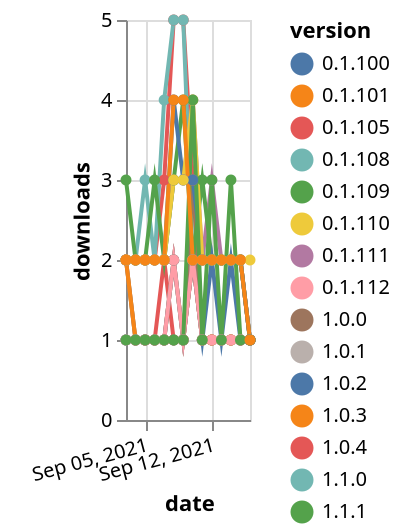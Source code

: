 {"$schema": "https://vega.github.io/schema/vega-lite/v5.json", "description": "A simple bar chart with embedded data.", "data": {"values": [{"date": "2021-09-03", "total": 197, "delta": 1, "version": "1.0.4"}, {"date": "2021-09-04", "total": 198, "delta": 1, "version": "1.0.4"}, {"date": "2021-09-05", "total": 199, "delta": 1, "version": "1.0.4"}, {"date": "2021-09-06", "total": 200, "delta": 1, "version": "1.0.4"}, {"date": "2021-09-07", "total": 202, "delta": 2, "version": "1.0.4"}, {"date": "2021-09-08", "total": 203, "delta": 1, "version": "1.0.4"}, {"date": "2021-09-09", "total": 204, "delta": 1, "version": "1.0.4"}, {"date": "2021-09-10", "total": 206, "delta": 2, "version": "1.0.4"}, {"date": "2021-09-11", "total": 207, "delta": 1, "version": "1.0.4"}, {"date": "2021-09-12", "total": 208, "delta": 1, "version": "1.0.4"}, {"date": "2021-09-13", "total": 209, "delta": 1, "version": "1.0.4"}, {"date": "2021-09-14", "total": 210, "delta": 1, "version": "1.0.4"}, {"date": "2021-09-15", "total": 211, "delta": 1, "version": "1.0.4"}, {"date": "2021-09-16", "total": 212, "delta": 1, "version": "1.0.4"}, {"date": "2021-09-03", "total": 178, "delta": 1, "version": "1.1.0"}, {"date": "2021-09-04", "total": 179, "delta": 1, "version": "1.1.0"}, {"date": "2021-09-05", "total": 180, "delta": 1, "version": "1.1.0"}, {"date": "2021-09-06", "total": 181, "delta": 1, "version": "1.1.0"}, {"date": "2021-09-07", "total": 182, "delta": 1, "version": "1.1.0"}, {"date": "2021-09-08", "total": 183, "delta": 1, "version": "1.1.0"}, {"date": "2021-09-09", "total": 184, "delta": 1, "version": "1.1.0"}, {"date": "2021-09-10", "total": 187, "delta": 3, "version": "1.1.0"}, {"date": "2021-09-11", "total": 188, "delta": 1, "version": "1.1.0"}, {"date": "2021-09-12", "total": 189, "delta": 1, "version": "1.1.0"}, {"date": "2021-09-13", "total": 190, "delta": 1, "version": "1.1.0"}, {"date": "2021-09-14", "total": 191, "delta": 1, "version": "1.1.0"}, {"date": "2021-09-15", "total": 192, "delta": 1, "version": "1.1.0"}, {"date": "2021-09-16", "total": 193, "delta": 1, "version": "1.1.0"}, {"date": "2021-09-03", "total": 2520, "delta": 2, "version": "0.1.105"}, {"date": "2021-09-04", "total": 2522, "delta": 2, "version": "0.1.105"}, {"date": "2021-09-05", "total": 2524, "delta": 2, "version": "0.1.105"}, {"date": "2021-09-06", "total": 2526, "delta": 2, "version": "0.1.105"}, {"date": "2021-09-07", "total": 2529, "delta": 3, "version": "0.1.105"}, {"date": "2021-09-08", "total": 2534, "delta": 5, "version": "0.1.105"}, {"date": "2021-09-09", "total": 2539, "delta": 5, "version": "0.1.105"}, {"date": "2021-09-10", "total": 2542, "delta": 3, "version": "0.1.105"}, {"date": "2021-09-11", "total": 2544, "delta": 2, "version": "0.1.105"}, {"date": "2021-09-12", "total": 2546, "delta": 2, "version": "0.1.105"}, {"date": "2021-09-13", "total": 2548, "delta": 2, "version": "0.1.105"}, {"date": "2021-09-14", "total": 2550, "delta": 2, "version": "0.1.105"}, {"date": "2021-09-15", "total": 2552, "delta": 2, "version": "0.1.105"}, {"date": "2021-09-16", "total": 2553, "delta": 1, "version": "0.1.105"}, {"date": "2021-09-03", "total": 191, "delta": 2, "version": "1.0.1"}, {"date": "2021-09-04", "total": 192, "delta": 1, "version": "1.0.1"}, {"date": "2021-09-05", "total": 193, "delta": 1, "version": "1.0.1"}, {"date": "2021-09-06", "total": 194, "delta": 1, "version": "1.0.1"}, {"date": "2021-09-07", "total": 195, "delta": 1, "version": "1.0.1"}, {"date": "2021-09-08", "total": 197, "delta": 2, "version": "1.0.1"}, {"date": "2021-09-09", "total": 198, "delta": 1, "version": "1.0.1"}, {"date": "2021-09-10", "total": 200, "delta": 2, "version": "1.0.1"}, {"date": "2021-09-11", "total": 201, "delta": 1, "version": "1.0.1"}, {"date": "2021-09-12", "total": 202, "delta": 1, "version": "1.0.1"}, {"date": "2021-09-13", "total": 203, "delta": 1, "version": "1.0.1"}, {"date": "2021-09-14", "total": 204, "delta": 1, "version": "1.0.1"}, {"date": "2021-09-15", "total": 205, "delta": 1, "version": "1.0.1"}, {"date": "2021-09-16", "total": 206, "delta": 1, "version": "1.0.1"}, {"date": "2021-09-03", "total": 2508, "delta": 2, "version": "0.1.108"}, {"date": "2021-09-04", "total": 2510, "delta": 2, "version": "0.1.108"}, {"date": "2021-09-05", "total": 2513, "delta": 3, "version": "0.1.108"}, {"date": "2021-09-06", "total": 2515, "delta": 2, "version": "0.1.108"}, {"date": "2021-09-07", "total": 2519, "delta": 4, "version": "0.1.108"}, {"date": "2021-09-08", "total": 2524, "delta": 5, "version": "0.1.108"}, {"date": "2021-09-09", "total": 2529, "delta": 5, "version": "0.1.108"}, {"date": "2021-09-10", "total": 2531, "delta": 2, "version": "0.1.108"}, {"date": "2021-09-11", "total": 2533, "delta": 2, "version": "0.1.108"}, {"date": "2021-09-12", "total": 2535, "delta": 2, "version": "0.1.108"}, {"date": "2021-09-13", "total": 2537, "delta": 2, "version": "0.1.108"}, {"date": "2021-09-14", "total": 2539, "delta": 2, "version": "0.1.108"}, {"date": "2021-09-15", "total": 2541, "delta": 2, "version": "0.1.108"}, {"date": "2021-09-16", "total": 2542, "delta": 1, "version": "0.1.108"}, {"date": "2021-09-03", "total": 207, "delta": 2, "version": "1.0.0"}, {"date": "2021-09-04", "total": 208, "delta": 1, "version": "1.0.0"}, {"date": "2021-09-05", "total": 209, "delta": 1, "version": "1.0.0"}, {"date": "2021-09-06", "total": 210, "delta": 1, "version": "1.0.0"}, {"date": "2021-09-07", "total": 211, "delta": 1, "version": "1.0.0"}, {"date": "2021-09-08", "total": 212, "delta": 1, "version": "1.0.0"}, {"date": "2021-09-09", "total": 213, "delta": 1, "version": "1.0.0"}, {"date": "2021-09-10", "total": 216, "delta": 3, "version": "1.0.0"}, {"date": "2021-09-11", "total": 217, "delta": 1, "version": "1.0.0"}, {"date": "2021-09-12", "total": 218, "delta": 1, "version": "1.0.0"}, {"date": "2021-09-13", "total": 219, "delta": 1, "version": "1.0.0"}, {"date": "2021-09-14", "total": 220, "delta": 1, "version": "1.0.0"}, {"date": "2021-09-15", "total": 221, "delta": 1, "version": "1.0.0"}, {"date": "2021-09-16", "total": 222, "delta": 1, "version": "1.0.0"}, {"date": "2021-09-03", "total": 2183, "delta": 2, "version": "0.1.111"}, {"date": "2021-09-04", "total": 2185, "delta": 2, "version": "0.1.111"}, {"date": "2021-09-05", "total": 2187, "delta": 2, "version": "0.1.111"}, {"date": "2021-09-06", "total": 2189, "delta": 2, "version": "0.1.111"}, {"date": "2021-09-07", "total": 2191, "delta": 2, "version": "0.1.111"}, {"date": "2021-09-08", "total": 2194, "delta": 3, "version": "0.1.111"}, {"date": "2021-09-09", "total": 2197, "delta": 3, "version": "0.1.111"}, {"date": "2021-09-10", "total": 2201, "delta": 4, "version": "0.1.111"}, {"date": "2021-09-11", "total": 2203, "delta": 2, "version": "0.1.111"}, {"date": "2021-09-12", "total": 2206, "delta": 3, "version": "0.1.111"}, {"date": "2021-09-13", "total": 2208, "delta": 2, "version": "0.1.111"}, {"date": "2021-09-14", "total": 2210, "delta": 2, "version": "0.1.111"}, {"date": "2021-09-15", "total": 2212, "delta": 2, "version": "0.1.111"}, {"date": "2021-09-16", "total": 2213, "delta": 1, "version": "0.1.111"}, {"date": "2021-09-03", "total": 2218, "delta": 3, "version": "0.1.109"}, {"date": "2021-09-04", "total": 2220, "delta": 2, "version": "0.1.109"}, {"date": "2021-09-05", "total": 2222, "delta": 2, "version": "0.1.109"}, {"date": "2021-09-06", "total": 2225, "delta": 3, "version": "0.1.109"}, {"date": "2021-09-07", "total": 2227, "delta": 2, "version": "0.1.109"}, {"date": "2021-09-08", "total": 2230, "delta": 3, "version": "0.1.109"}, {"date": "2021-09-09", "total": 2234, "delta": 4, "version": "0.1.109"}, {"date": "2021-09-10", "total": 2236, "delta": 2, "version": "0.1.109"}, {"date": "2021-09-11", "total": 2239, "delta": 3, "version": "0.1.109"}, {"date": "2021-09-12", "total": 2241, "delta": 2, "version": "0.1.109"}, {"date": "2021-09-13", "total": 2243, "delta": 2, "version": "0.1.109"}, {"date": "2021-09-14", "total": 2245, "delta": 2, "version": "0.1.109"}, {"date": "2021-09-15", "total": 2247, "delta": 2, "version": "0.1.109"}, {"date": "2021-09-16", "total": 2248, "delta": 1, "version": "0.1.109"}, {"date": "2021-09-03", "total": 421, "delta": 2, "version": "1.0.3"}, {"date": "2021-09-04", "total": 422, "delta": 1, "version": "1.0.3"}, {"date": "2021-09-05", "total": 423, "delta": 1, "version": "1.0.3"}, {"date": "2021-09-06", "total": 424, "delta": 1, "version": "1.0.3"}, {"date": "2021-09-07", "total": 425, "delta": 1, "version": "1.0.3"}, {"date": "2021-09-08", "total": 427, "delta": 2, "version": "1.0.3"}, {"date": "2021-09-09", "total": 428, "delta": 1, "version": "1.0.3"}, {"date": "2021-09-10", "total": 430, "delta": 2, "version": "1.0.3"}, {"date": "2021-09-11", "total": 431, "delta": 1, "version": "1.0.3"}, {"date": "2021-09-12", "total": 432, "delta": 1, "version": "1.0.3"}, {"date": "2021-09-13", "total": 433, "delta": 1, "version": "1.0.3"}, {"date": "2021-09-14", "total": 434, "delta": 1, "version": "1.0.3"}, {"date": "2021-09-15", "total": 435, "delta": 1, "version": "1.0.3"}, {"date": "2021-09-16", "total": 436, "delta": 1, "version": "1.0.3"}, {"date": "2021-09-03", "total": 200, "delta": 1, "version": "1.0.2"}, {"date": "2021-09-04", "total": 201, "delta": 1, "version": "1.0.2"}, {"date": "2021-09-05", "total": 202, "delta": 1, "version": "1.0.2"}, {"date": "2021-09-06", "total": 203, "delta": 1, "version": "1.0.2"}, {"date": "2021-09-07", "total": 204, "delta": 1, "version": "1.0.2"}, {"date": "2021-09-08", "total": 206, "delta": 2, "version": "1.0.2"}, {"date": "2021-09-09", "total": 207, "delta": 1, "version": "1.0.2"}, {"date": "2021-09-10", "total": 209, "delta": 2, "version": "1.0.2"}, {"date": "2021-09-11", "total": 210, "delta": 1, "version": "1.0.2"}, {"date": "2021-09-12", "total": 212, "delta": 2, "version": "1.0.2"}, {"date": "2021-09-13", "total": 213, "delta": 1, "version": "1.0.2"}, {"date": "2021-09-14", "total": 215, "delta": 2, "version": "1.0.2"}, {"date": "2021-09-15", "total": 216, "delta": 1, "version": "1.0.2"}, {"date": "2021-09-16", "total": 217, "delta": 1, "version": "1.0.2"}, {"date": "2021-09-03", "total": 211, "delta": 1, "version": "0.1.112"}, {"date": "2021-09-04", "total": 212, "delta": 1, "version": "0.1.112"}, {"date": "2021-09-05", "total": 213, "delta": 1, "version": "0.1.112"}, {"date": "2021-09-06", "total": 214, "delta": 1, "version": "0.1.112"}, {"date": "2021-09-07", "total": 215, "delta": 1, "version": "0.1.112"}, {"date": "2021-09-08", "total": 217, "delta": 2, "version": "0.1.112"}, {"date": "2021-09-09", "total": 218, "delta": 1, "version": "0.1.112"}, {"date": "2021-09-10", "total": 220, "delta": 2, "version": "0.1.112"}, {"date": "2021-09-11", "total": 221, "delta": 1, "version": "0.1.112"}, {"date": "2021-09-12", "total": 222, "delta": 1, "version": "0.1.112"}, {"date": "2021-09-13", "total": 223, "delta": 1, "version": "0.1.112"}, {"date": "2021-09-14", "total": 224, "delta": 1, "version": "0.1.112"}, {"date": "2021-09-15", "total": 225, "delta": 1, "version": "0.1.112"}, {"date": "2021-09-16", "total": 226, "delta": 1, "version": "0.1.112"}, {"date": "2021-09-03", "total": 2497, "delta": 2, "version": "0.1.100"}, {"date": "2021-09-04", "total": 2499, "delta": 2, "version": "0.1.100"}, {"date": "2021-09-05", "total": 2501, "delta": 2, "version": "0.1.100"}, {"date": "2021-09-06", "total": 2503, "delta": 2, "version": "0.1.100"}, {"date": "2021-09-07", "total": 2505, "delta": 2, "version": "0.1.100"}, {"date": "2021-09-08", "total": 2509, "delta": 4, "version": "0.1.100"}, {"date": "2021-09-09", "total": 2512, "delta": 3, "version": "0.1.100"}, {"date": "2021-09-10", "total": 2515, "delta": 3, "version": "0.1.100"}, {"date": "2021-09-11", "total": 2517, "delta": 2, "version": "0.1.100"}, {"date": "2021-09-12", "total": 2519, "delta": 2, "version": "0.1.100"}, {"date": "2021-09-13", "total": 2521, "delta": 2, "version": "0.1.100"}, {"date": "2021-09-14", "total": 2523, "delta": 2, "version": "0.1.100"}, {"date": "2021-09-15", "total": 2525, "delta": 2, "version": "0.1.100"}, {"date": "2021-09-16", "total": 2526, "delta": 1, "version": "0.1.100"}, {"date": "2021-09-03", "total": 2203, "delta": 2, "version": "0.1.110"}, {"date": "2021-09-04", "total": 2205, "delta": 2, "version": "0.1.110"}, {"date": "2021-09-05", "total": 2207, "delta": 2, "version": "0.1.110"}, {"date": "2021-09-06", "total": 2209, "delta": 2, "version": "0.1.110"}, {"date": "2021-09-07", "total": 2211, "delta": 2, "version": "0.1.110"}, {"date": "2021-09-08", "total": 2214, "delta": 3, "version": "0.1.110"}, {"date": "2021-09-09", "total": 2217, "delta": 3, "version": "0.1.110"}, {"date": "2021-09-10", "total": 2221, "delta": 4, "version": "0.1.110"}, {"date": "2021-09-11", "total": 2223, "delta": 2, "version": "0.1.110"}, {"date": "2021-09-12", "total": 2225, "delta": 2, "version": "0.1.110"}, {"date": "2021-09-13", "total": 2227, "delta": 2, "version": "0.1.110"}, {"date": "2021-09-14", "total": 2229, "delta": 2, "version": "0.1.110"}, {"date": "2021-09-15", "total": 2231, "delta": 2, "version": "0.1.110"}, {"date": "2021-09-16", "total": 2233, "delta": 2, "version": "0.1.110"}, {"date": "2021-09-03", "total": 309, "delta": 1, "version": "1.1.1"}, {"date": "2021-09-04", "total": 310, "delta": 1, "version": "1.1.1"}, {"date": "2021-09-05", "total": 311, "delta": 1, "version": "1.1.1"}, {"date": "2021-09-06", "total": 312, "delta": 1, "version": "1.1.1"}, {"date": "2021-09-07", "total": 313, "delta": 1, "version": "1.1.1"}, {"date": "2021-09-08", "total": 314, "delta": 1, "version": "1.1.1"}, {"date": "2021-09-09", "total": 315, "delta": 1, "version": "1.1.1"}, {"date": "2021-09-10", "total": 319, "delta": 4, "version": "1.1.1"}, {"date": "2021-09-11", "total": 320, "delta": 1, "version": "1.1.1"}, {"date": "2021-09-12", "total": 323, "delta": 3, "version": "1.1.1"}, {"date": "2021-09-13", "total": 324, "delta": 1, "version": "1.1.1"}, {"date": "2021-09-14", "total": 327, "delta": 3, "version": "1.1.1"}, {"date": "2021-09-15", "total": 328, "delta": 1, "version": "1.1.1"}, {"date": "2021-09-16", "total": 329, "delta": 1, "version": "1.1.1"}, {"date": "2021-09-03", "total": 2302, "delta": 2, "version": "0.1.101"}, {"date": "2021-09-04", "total": 2304, "delta": 2, "version": "0.1.101"}, {"date": "2021-09-05", "total": 2306, "delta": 2, "version": "0.1.101"}, {"date": "2021-09-06", "total": 2308, "delta": 2, "version": "0.1.101"}, {"date": "2021-09-07", "total": 2310, "delta": 2, "version": "0.1.101"}, {"date": "2021-09-08", "total": 2314, "delta": 4, "version": "0.1.101"}, {"date": "2021-09-09", "total": 2318, "delta": 4, "version": "0.1.101"}, {"date": "2021-09-10", "total": 2320, "delta": 2, "version": "0.1.101"}, {"date": "2021-09-11", "total": 2322, "delta": 2, "version": "0.1.101"}, {"date": "2021-09-12", "total": 2324, "delta": 2, "version": "0.1.101"}, {"date": "2021-09-13", "total": 2326, "delta": 2, "version": "0.1.101"}, {"date": "2021-09-14", "total": 2328, "delta": 2, "version": "0.1.101"}, {"date": "2021-09-15", "total": 2330, "delta": 2, "version": "0.1.101"}, {"date": "2021-09-16", "total": 2331, "delta": 1, "version": "0.1.101"}]}, "width": "container", "mark": {"type": "line", "point": {"filled": true}}, "encoding": {"x": {"field": "date", "type": "temporal", "timeUnit": "yearmonthdate", "title": "date", "axis": {"labelAngle": -15}}, "y": {"field": "delta", "type": "quantitative", "title": "downloads"}, "color": {"field": "version", "type": "nominal"}, "tooltip": {"field": "delta"}}}